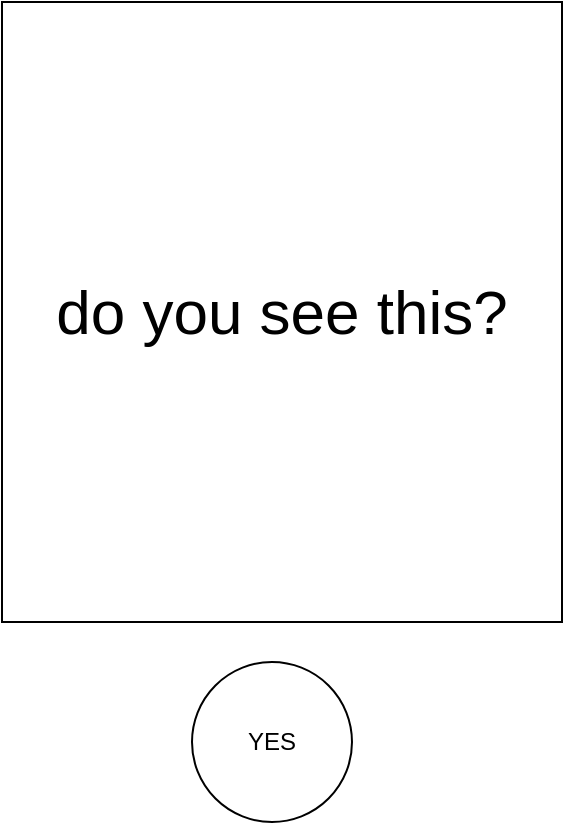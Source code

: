 <mxfile version="13.10.9" type="github">
  <diagram id="ujUPNPm-SbitqOQeh7i7" name="Page-1">
    <mxGraphModel dx="1394" dy="801" grid="1" gridSize="10" guides="1" tooltips="1" connect="1" arrows="1" fold="1" page="1" pageScale="1" pageWidth="850" pageHeight="1100" math="0" shadow="0">
      <root>
        <mxCell id="0" />
        <mxCell id="1" parent="0" />
        <mxCell id="-BotaJdeT2_oavy9sCpY-1" value="do you see this?" style="rounded=0;whiteSpace=wrap;html=1;fontSize=31;" parent="1" vertex="1">
          <mxGeometry x="285" y="40" width="280" height="310" as="geometry" />
        </mxCell>
        <mxCell id="ArvAZTS44U6t8O-VMQJw-1" value="YES" style="ellipse;whiteSpace=wrap;html=1;aspect=fixed;" vertex="1" parent="1">
          <mxGeometry x="380" y="370" width="80" height="80" as="geometry" />
        </mxCell>
      </root>
    </mxGraphModel>
  </diagram>
</mxfile>
